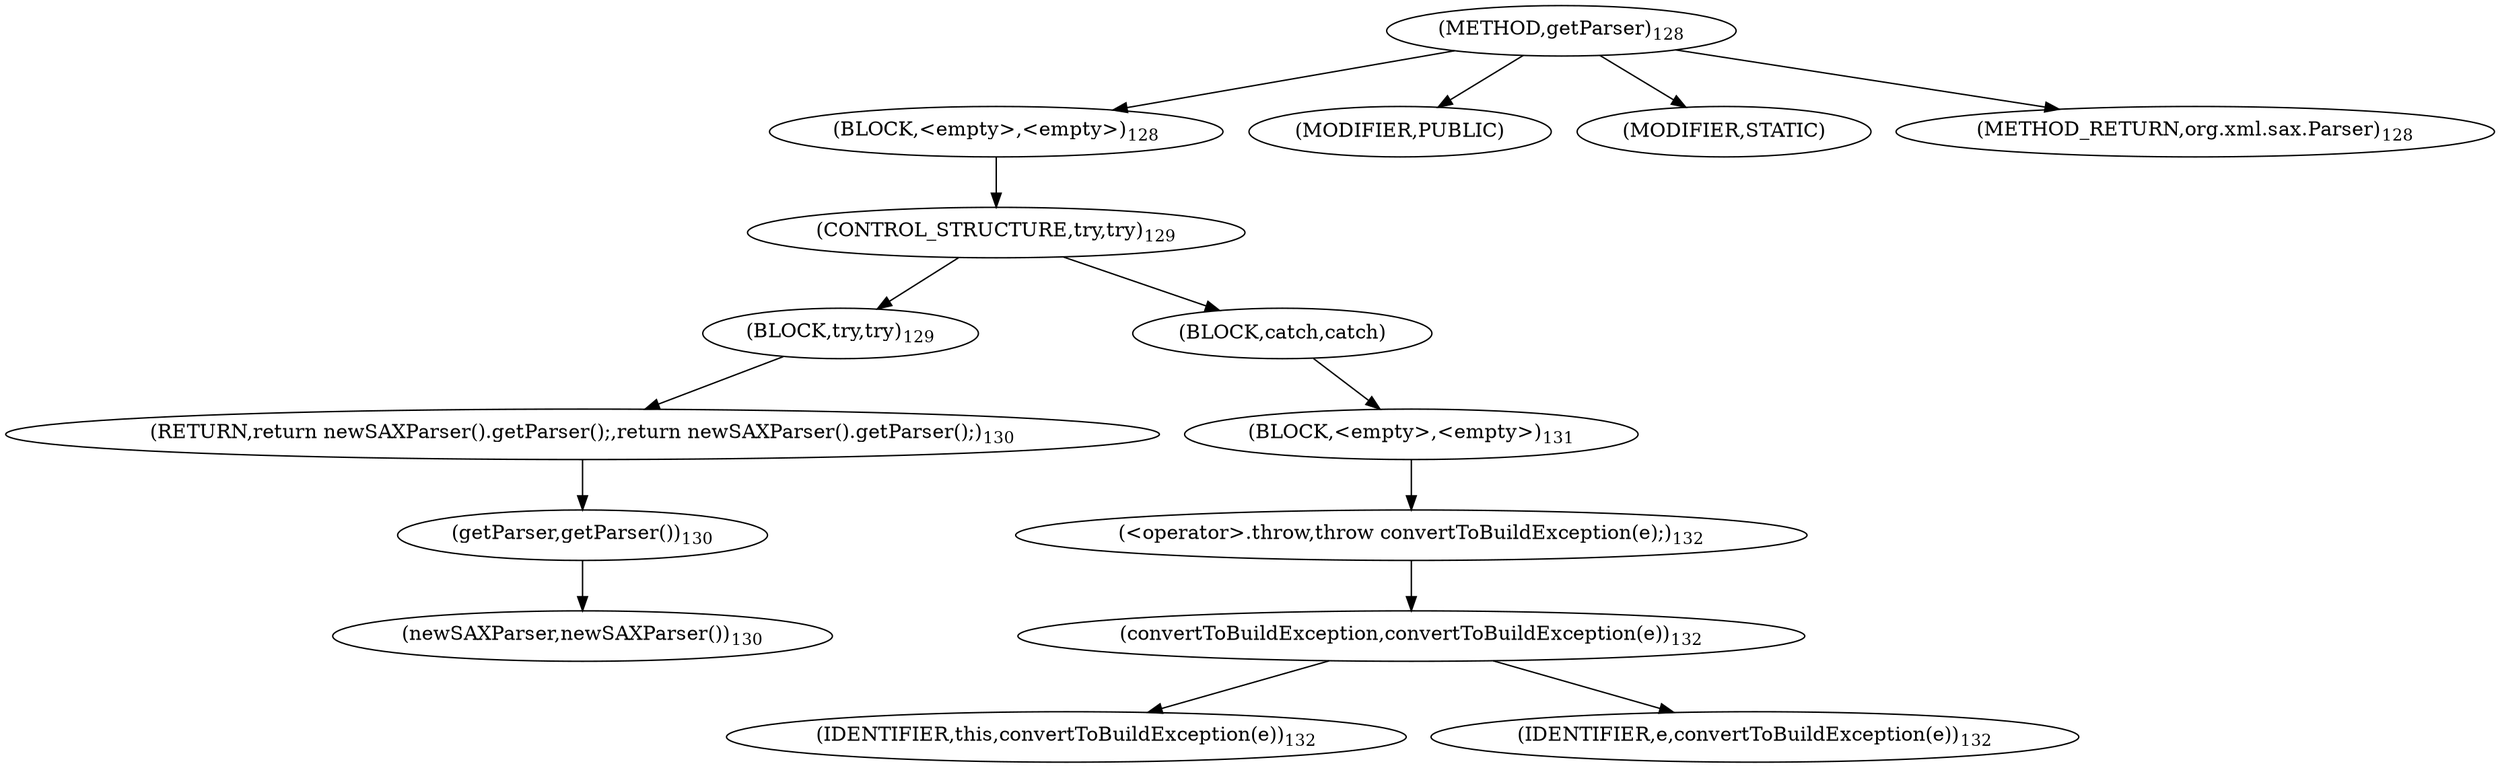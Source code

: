 digraph "getParser" {  
"68" [label = <(METHOD,getParser)<SUB>128</SUB>> ]
"69" [label = <(BLOCK,&lt;empty&gt;,&lt;empty&gt;)<SUB>128</SUB>> ]
"70" [label = <(CONTROL_STRUCTURE,try,try)<SUB>129</SUB>> ]
"71" [label = <(BLOCK,try,try)<SUB>129</SUB>> ]
"72" [label = <(RETURN,return newSAXParser().getParser();,return newSAXParser().getParser();)<SUB>130</SUB>> ]
"73" [label = <(getParser,getParser())<SUB>130</SUB>> ]
"74" [label = <(newSAXParser,newSAXParser())<SUB>130</SUB>> ]
"75" [label = <(BLOCK,catch,catch)> ]
"76" [label = <(BLOCK,&lt;empty&gt;,&lt;empty&gt;)<SUB>131</SUB>> ]
"77" [label = <(&lt;operator&gt;.throw,throw convertToBuildException(e);)<SUB>132</SUB>> ]
"78" [label = <(convertToBuildException,convertToBuildException(e))<SUB>132</SUB>> ]
"79" [label = <(IDENTIFIER,this,convertToBuildException(e))<SUB>132</SUB>> ]
"80" [label = <(IDENTIFIER,e,convertToBuildException(e))<SUB>132</SUB>> ]
"81" [label = <(MODIFIER,PUBLIC)> ]
"82" [label = <(MODIFIER,STATIC)> ]
"83" [label = <(METHOD_RETURN,org.xml.sax.Parser)<SUB>128</SUB>> ]
  "68" -> "69" 
  "68" -> "81" 
  "68" -> "82" 
  "68" -> "83" 
  "69" -> "70" 
  "70" -> "71" 
  "70" -> "75" 
  "71" -> "72" 
  "72" -> "73" 
  "73" -> "74" 
  "75" -> "76" 
  "76" -> "77" 
  "77" -> "78" 
  "78" -> "79" 
  "78" -> "80" 
}
